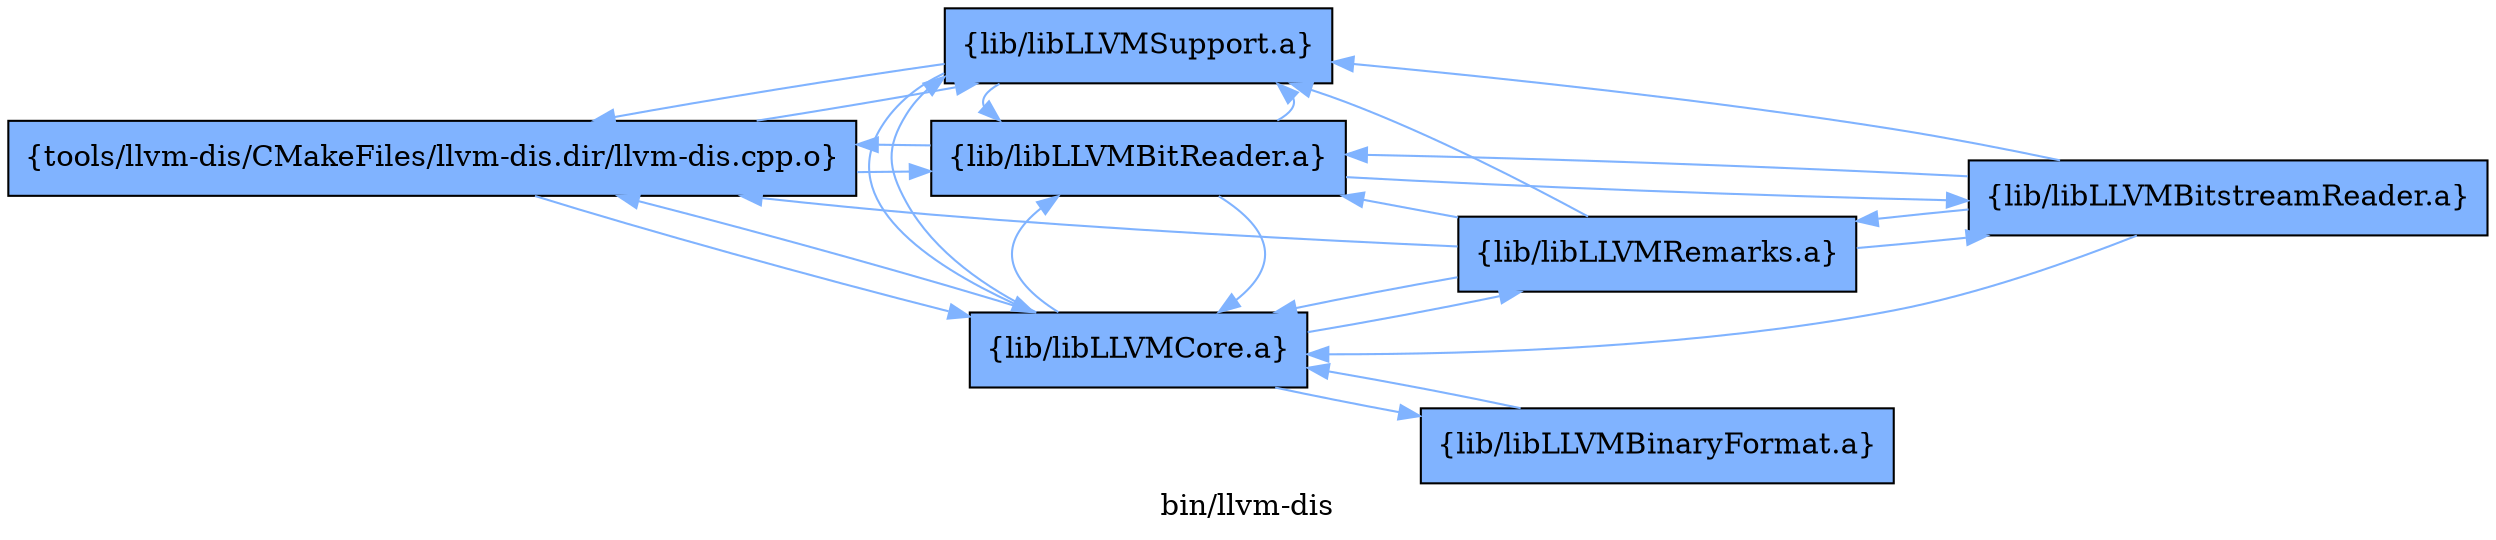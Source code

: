 digraph "bin/llvm-dis" {
	label="bin/llvm-dis";
	rankdir=LR;
	{ rank=same; Node0x55e042e00278;  }
	{ rank=same; Node0x55e042e01588; Node0x55e042e00f98; Node0x55e042e00ae8;  }

	Node0x55e042e00278 [shape=record,shape=box,group=1,style=filled,fillcolor="0.600000 0.5 1",label="{tools/llvm-dis/CMakeFiles/llvm-dis.dir/llvm-dis.cpp.o}"];
	Node0x55e042e00278 -> Node0x55e042e01588[color="0.600000 0.5 1"];
	Node0x55e042e00278 -> Node0x55e042e00f98[color="0.600000 0.5 1"];
	Node0x55e042e00278 -> Node0x55e042e00ae8[color="0.600000 0.5 1"];
	Node0x55e042e01588 [shape=record,shape=box,group=1,style=filled,fillcolor="0.600000 0.5 1",label="{lib/libLLVMBitReader.a}"];
	Node0x55e042e01588 -> Node0x55e042e00278[color="0.600000 0.5 1"];
	Node0x55e042e01588 -> Node0x55e042e00f98[color="0.600000 0.5 1"];
	Node0x55e042e01588 -> Node0x55e042e00ae8[color="0.600000 0.5 1"];
	Node0x55e042e01588 -> Node0x55e042e00098[color="0.600000 0.5 1"];
	Node0x55e042e00f98 [shape=record,shape=box,group=1,style=filled,fillcolor="0.600000 0.5 1",label="{lib/libLLVMCore.a}"];
	Node0x55e042e00f98 -> Node0x55e042e00278[color="0.600000 0.5 1"];
	Node0x55e042e00f98 -> Node0x55e042e01588[color="0.600000 0.5 1"];
	Node0x55e042e00f98 -> Node0x55e042e00ae8[color="0.600000 0.5 1"];
	Node0x55e042e00f98 -> Node0x55e042e00598[color="0.600000 0.5 1"];
	Node0x55e042e00f98 -> Node0x55e042e00048[color="0.600000 0.5 1"];
	Node0x55e042e00ae8 [shape=record,shape=box,group=1,style=filled,fillcolor="0.600000 0.5 1",label="{lib/libLLVMSupport.a}"];
	Node0x55e042e00ae8 -> Node0x55e042e01588[color="0.600000 0.5 1"];
	Node0x55e042e00ae8 -> Node0x55e042e00f98[color="0.600000 0.5 1"];
	Node0x55e042e00ae8 -> Node0x55e042e00278[color="0.600000 0.5 1"];
	Node0x55e042e00098 [shape=record,shape=box,group=1,style=filled,fillcolor="0.600000 0.5 1",label="{lib/libLLVMBitstreamReader.a}"];
	Node0x55e042e00098 -> Node0x55e042e01588[color="0.600000 0.5 1"];
	Node0x55e042e00098 -> Node0x55e042e00f98[color="0.600000 0.5 1"];
	Node0x55e042e00098 -> Node0x55e042e00ae8[color="0.600000 0.5 1"];
	Node0x55e042e00098 -> Node0x55e042e00048[color="0.600000 0.5 1"];
	Node0x55e042e00598 [shape=record,shape=box,group=1,style=filled,fillcolor="0.600000 0.5 1",label="{lib/libLLVMBinaryFormat.a}"];
	Node0x55e042e00598 -> Node0x55e042e00f98[color="0.600000 0.5 1"];
	Node0x55e042e00048 [shape=record,shape=box,group=1,style=filled,fillcolor="0.600000 0.5 1",label="{lib/libLLVMRemarks.a}"];
	Node0x55e042e00048 -> Node0x55e042e00ae8[color="0.600000 0.5 1"];
	Node0x55e042e00048 -> Node0x55e042e01588[color="0.600000 0.5 1"];
	Node0x55e042e00048 -> Node0x55e042e00f98[color="0.600000 0.5 1"];
	Node0x55e042e00048 -> Node0x55e042e00278[color="0.600000 0.5 1"];
	Node0x55e042e00048 -> Node0x55e042e00098[color="0.600000 0.5 1"];
}
